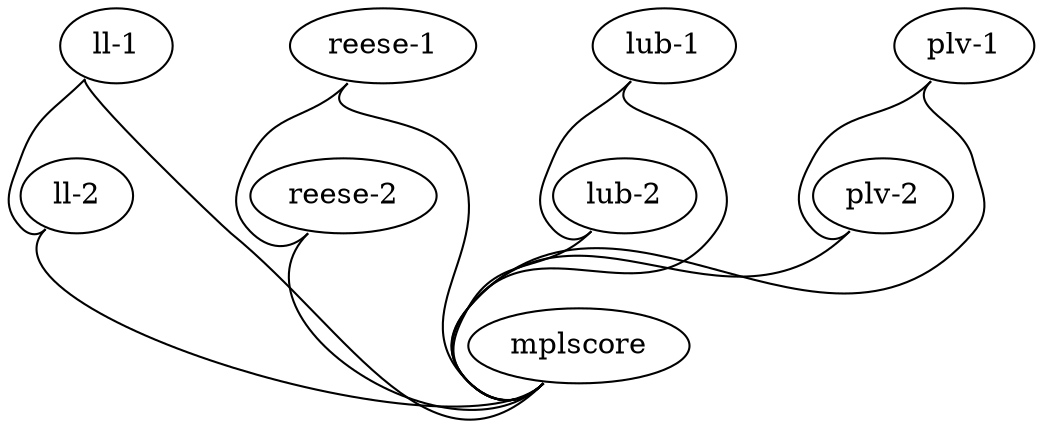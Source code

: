 
graph southplains {
 "ll-1" [function="leaf" os="CumulusCommunity/cumulus-vx" version="3.7.12"]
 "ll-2" [function="leaf" os="CumulusCommunity/cumulus-vx" version="3.7.12"]
 "reese-1" [function="leaf" os="CumulusCommunity/cumulus-vx" version="3.7.12"]
 "reese-2" [function="leaf" os="CumulusCommunity/cumulus-vx" version="3.7.12"]
 "lub-1" [function="leaf" os="CumulusCommunity/cumulus-vx" version="3.7.12"]
 "lub-2" [function="leaf" os="CumulusCommunity/cumulus-vx" version="3.7.12"]
 "plv-1" [function="leaf" os="CumulusCommunity/cumulus-vx" version="3.7.12"]
 "plv-2" [function="leaf" os="CumulusCommunity/cumulus-vx" version="3.7.12"]
 "mplscore" [function="leaf" os="CumulusCommunity/cumulus-vx" version="3.7.12"]

 "ll-1":"swp48" -- "mplscore":"swp1"
 "ll-2":"swp48" -- "mplscore":"swp2"
 "reese-1":"swp48" -- "mplscore":"swp3"
 "reese-2":"swp48" -- "mplscore":"swp4"
 "lub-1":"swp48" -- "mplscore":"swp5"
 "lub-2":"swp48" -- "mplscore":"swp6"
 "plv-1":"swp48" -- "mplscore":"swp7"
 "plv-2":"swp48" -- "mplscore":"swp8"

 "ll-1":"swp47" -- "ll-2":"swp47"
 "reese-1":"swp47" -- "reese-2":"swp47"
 "lub-1":"swp47" -- "lub-2":"swp47"
 "plv-1":"swp47" -- "plv-2":"swp47"
}
